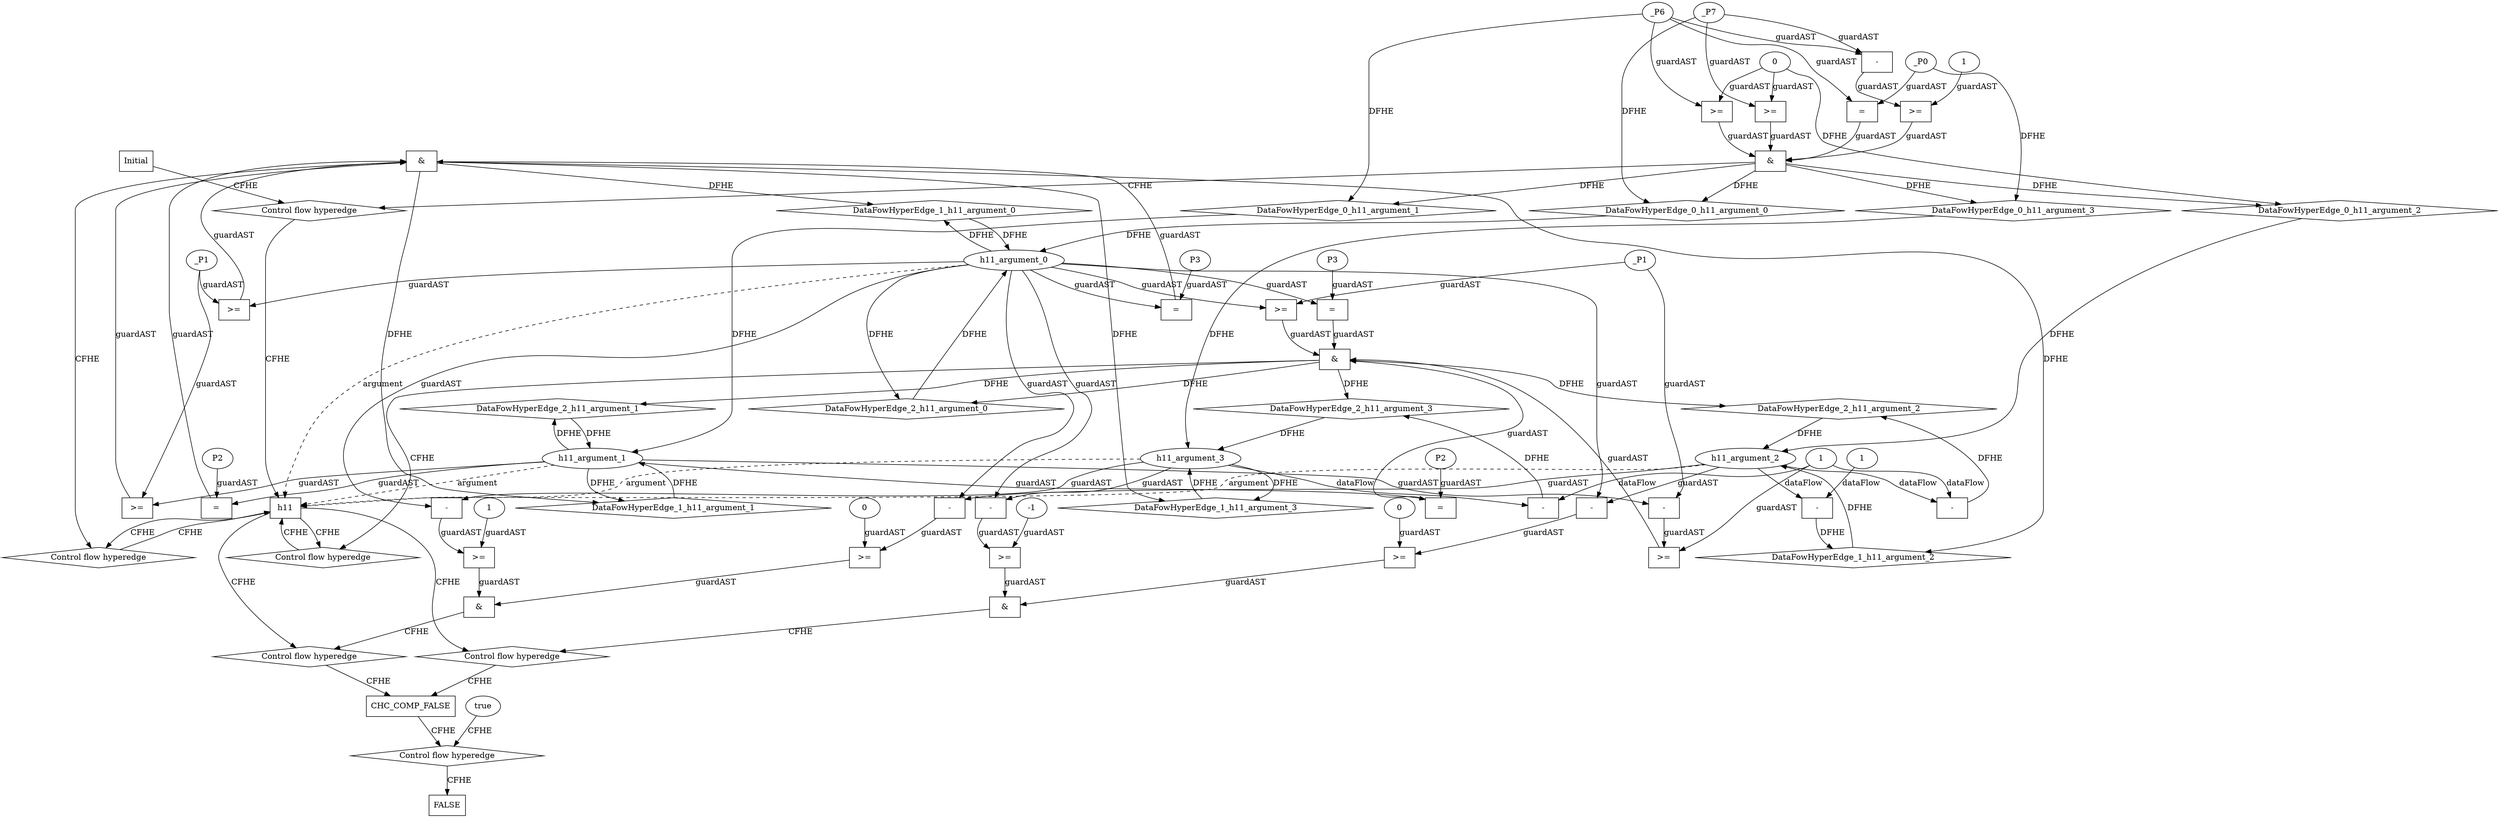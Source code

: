 digraph dag {
"CHC_COMP_FALSE" [label="CHC_COMP_FALSE" nodeName="CHC_COMP_FALSE" class=CONTROL  shape="rect"];
"h11" [label="h11" nodeName="h11" class=CONTROL  shape="rect"];
FALSE [label="FALSE" nodeName=FALSE class=CONTROL  shape="rect"];
Initial [label="Initial" nodeName=Initial class=CONTROL  shape="rect"];
ControlFowHyperEdge_0 [label="Control flow hyperedge" nodeName=ControlFowHyperEdge_0 class=controlFlowHyperEdge shape="diamond"];
"Initial" -> ControlFowHyperEdge_0 [label="CFHE"]
ControlFowHyperEdge_0 -> "h11" [label="CFHE"]
ControlFowHyperEdge_1 [label="Control flow hyperedge" nodeName=ControlFowHyperEdge_1 class=controlFlowHyperEdge shape="diamond"];
"h11" -> ControlFowHyperEdge_1 [label="CFHE"]
ControlFowHyperEdge_1 -> "h11" [label="CFHE"]
ControlFowHyperEdge_2 [label="Control flow hyperedge" nodeName=ControlFowHyperEdge_2 class=controlFlowHyperEdge shape="diamond"];
"h11" -> ControlFowHyperEdge_2 [label="CFHE"]
ControlFowHyperEdge_2 -> "h11" [label="CFHE"]
ControlFowHyperEdge_3 [label="Control flow hyperedge" nodeName=ControlFowHyperEdge_3 class=controlFlowHyperEdge shape="diamond"];
"h11" -> ControlFowHyperEdge_3 [label="CFHE"]
ControlFowHyperEdge_3 -> "CHC_COMP_FALSE" [label="CFHE"]
ControlFowHyperEdge_4 [label="Control flow hyperedge" nodeName=ControlFowHyperEdge_4 class=controlFlowHyperEdge shape="diamond"];
"h11" -> ControlFowHyperEdge_4 [label="CFHE"]
ControlFowHyperEdge_4 -> "CHC_COMP_FALSE" [label="CFHE"]
ControlFowHyperEdge_5 [label="Control flow hyperedge" nodeName=ControlFowHyperEdge_5 class=controlFlowHyperEdge shape="diamond"];
"CHC_COMP_FALSE" -> ControlFowHyperEdge_5 [label="CFHE"]
ControlFowHyperEdge_5 -> "FALSE" [label="CFHE"]
"h11_argument_0" [label="h11_argument_0" nodeName=argument0 class=argument  head="h11" shape="oval"];
"h11_argument_0" -> "h11"[label="argument" style="dashed"]
"h11_argument_1" [label="h11_argument_1" nodeName=argument1 class=argument  head="h11" shape="oval"];
"h11_argument_1" -> "h11"[label="argument" style="dashed"]
"h11_argument_2" [label="h11_argument_2" nodeName=argument2 class=argument  head="h11" shape="oval"];
"h11_argument_2" -> "h11"[label="argument" style="dashed"]
"h11_argument_3" [label="h11_argument_3" nodeName=argument3 class=argument  head="h11" shape="oval"];
"h11_argument_3" -> "h11"[label="argument" style="dashed"]

"xxxh11___Initial_0xxx_and" [label="&" nodeName="xxxh11___Initial_0xxx_and" class=Operator shape="rect"];
"xxxh11___Initial_0xxxguard_0_node_0" [label=">=" nodeName="xxxh11___Initial_0xxxguard_0_node_0" class=Operator  shape="rect"];
"xxxh11___Initial_0xxxguard_0_node_1" [label="-" nodeName="xxxh11___Initial_0xxxguard_0_node_1" class= Operator shape="rect"];
"xxxh11___Initial_0xxxguard_0_node_4" [label="1" nodeName="xxxh11___Initial_0xxxguard_0_node_4" class=IdealInt ];
"xxxh11___Initial_0xxxguard_0_node_1" -> "xxxh11___Initial_0xxxguard_0_node_0"[label="guardAST"]
"xxxh11___Initial_0xxxguard_0_node_4" -> "xxxh11___Initial_0xxxguard_0_node_0"[label="guardAST"]
"xxxh11___Initial_0xxxdataFlow_0_node_0" -> "xxxh11___Initial_0xxxguard_0_node_1"[label="guardAST"]
"xxxh11___Initial_0xxxdataFlow1_node_0" -> "xxxh11___Initial_0xxxguard_0_node_1"[label="guardAST"]

"xxxh11___Initial_0xxxguard_0_node_0" -> "xxxh11___Initial_0xxx_and" [label="guardAST"];
"xxxh11___Initial_0xxxguard1_node_0" [label=">=" nodeName="xxxh11___Initial_0xxxguard1_node_0" class=Operator  shape="rect"];
"xxxh11___Initial_0xxxdataFlow1_node_0" -> "xxxh11___Initial_0xxxguard1_node_0"[label="guardAST"]
"xxxh11___Initial_0xxxdataFlow2_node_0" -> "xxxh11___Initial_0xxxguard1_node_0"[label="guardAST"]

"xxxh11___Initial_0xxxguard1_node_0" -> "xxxh11___Initial_0xxx_and" [label="guardAST"];
"xxxh11___Initial_0xxxguard2_node_0" [label=">=" nodeName="xxxh11___Initial_0xxxguard2_node_0" class=Operator  shape="rect"];
"xxxh11___Initial_0xxxdataFlow_0_node_0" -> "xxxh11___Initial_0xxxguard2_node_0"[label="guardAST"]
"xxxh11___Initial_0xxxdataFlow2_node_0" -> "xxxh11___Initial_0xxxguard2_node_0"[label="guardAST"]

"xxxh11___Initial_0xxxguard2_node_0" -> "xxxh11___Initial_0xxx_and" [label="guardAST"];
"xxxh11___Initial_0xxxguard3_node_0" [label="=" nodeName="xxxh11___Initial_0xxxguard3_node_0" class=Operator  shape="rect"];
"xxxh11___Initial_0xxxdataFlow3_node_0" -> "xxxh11___Initial_0xxxguard3_node_0"[label="guardAST"]
"xxxh11___Initial_0xxxdataFlow1_node_0" -> "xxxh11___Initial_0xxxguard3_node_0"[label="guardAST"]

"xxxh11___Initial_0xxxguard3_node_0" -> "xxxh11___Initial_0xxx_and" [label="guardAST"];
"xxxh11___Initial_0xxx_and" -> "ControlFowHyperEdge_0" [label="CFHE"];
"xxxh11___Initial_0xxxdataFlow_0_node_0" [label="_P7" nodeName="xxxh11___Initial_0xxxdataFlow_0_node_0" class=symbolicConstant ];

"xxxh11___Initial_0xxxdataFlow1_node_0" [label="_P6" nodeName="xxxh11___Initial_0xxxdataFlow1_node_0" class=symbolicConstant ];

"xxxh11___Initial_0xxxdataFlow2_node_0" [label="0" nodeName="xxxh11___Initial_0xxxdataFlow2_node_0" class=IdealInt ];

"xxxh11___Initial_0xxxdataFlow3_node_0" [label="_P0" nodeName="xxxh11___Initial_0xxxdataFlow3_node_0" class=symbolicConstant ];

"xxxh11___h11_1xxx_and" [label="&" nodeName="xxxh11___h11_1xxx_and" class=Operator shape="rect"];
"xxxh11___h11_1xxxguard_0_node_0" [label=">=" nodeName="xxxh11___h11_1xxxguard_0_node_0" class=Operator  shape="rect"];
"xxxh11___h11_1xxxguard_0_node_2" [label="_P1" nodeName="xxxh11___h11_1xxxguard_0_node_2" class=symbolicConstant ];
"h11_argument_1" -> "xxxh11___h11_1xxxguard_0_node_0"[label="guardAST"]
"xxxh11___h11_1xxxguard_0_node_2" -> "xxxh11___h11_1xxxguard_0_node_0"[label="guardAST"]

"xxxh11___h11_1xxxguard_0_node_0" -> "xxxh11___h11_1xxx_and" [label="guardAST"];
"xxxh11___h11_1xxxguard1_node_0" [label=">=" nodeName="xxxh11___h11_1xxxguard1_node_0" class=Operator  shape="rect"];
"h11_argument_0" -> "xxxh11___h11_1xxxguard1_node_0"[label="guardAST"]
"xxxh11___h11_1xxxguard_0_node_2" -> "xxxh11___h11_1xxxguard1_node_0"[label="guardAST"]

"xxxh11___h11_1xxxguard1_node_0" -> "xxxh11___h11_1xxx_and" [label="guardAST"];
"xxxh11___h11_1xxxguard2_node_0" [label="=" nodeName="xxxh11___h11_1xxxguard2_node_0" class=Operator  shape="rect"];
"xxxh11___h11_1xxxguard2_node_1" [label="P3" nodeName="xxxh11___h11_1xxxguard2_node_1" class=symbolicConstant ];
"xxxh11___h11_1xxxguard2_node_1" -> "xxxh11___h11_1xxxguard2_node_0"[label="guardAST"]
"h11_argument_0" -> "xxxh11___h11_1xxxguard2_node_0"[label="guardAST"]

"xxxh11___h11_1xxxguard2_node_0" -> "xxxh11___h11_1xxx_and" [label="guardAST"];
"xxxh11___h11_1xxxguard3_node_0" [label="=" nodeName="xxxh11___h11_1xxxguard3_node_0" class=Operator  shape="rect"];
"xxxh11___h11_1xxxguard3_node_1" [label="P2" nodeName="xxxh11___h11_1xxxguard3_node_1" class=symbolicConstant ];
"xxxh11___h11_1xxxguard3_node_1" -> "xxxh11___h11_1xxxguard3_node_0"[label="guardAST"]
"h11_argument_1" -> "xxxh11___h11_1xxxguard3_node_0"[label="guardAST"]

"xxxh11___h11_1xxxguard3_node_0" -> "xxxh11___h11_1xxx_and" [label="guardAST"];
"xxxh11___h11_1xxx_and" -> "ControlFowHyperEdge_1" [label="CFHE"];
"xxxh11___h11_1xxxdataFlow_0_node_0" [label="-" nodeName="xxxh11___h11_1xxxdataFlow_0_node_0" class= Operator shape="rect"];
"xxxh11___h11_1xxxdataFlow_0_node_2" [label="1" nodeName="xxxh11___h11_1xxxdataFlow_0_node_2" class=IdealInt ];
"h11_argument_2" -> "xxxh11___h11_1xxxdataFlow_0_node_0"[label="dataFlow"]
"xxxh11___h11_1xxxdataFlow_0_node_2" -> "xxxh11___h11_1xxxdataFlow_0_node_0"[label="dataFlow"]

"xxxh11___h11_2xxx_and" [label="&" nodeName="xxxh11___h11_2xxx_and" class=Operator shape="rect"];
"xxxh11___h11_2xxxguard_0_node_0" [label=">=" nodeName="xxxh11___h11_2xxxguard_0_node_0" class=Operator  shape="rect"];
"xxxh11___h11_2xxxguard_0_node_1" [label="-" nodeName="xxxh11___h11_2xxxguard_0_node_1" class= Operator shape="rect"];
"xxxh11___h11_2xxxguard_0_node_2" [label="_P1" nodeName="xxxh11___h11_2xxxguard_0_node_2" class=symbolicConstant ];
"xxxh11___h11_2xxxguard_0_node_1" -> "xxxh11___h11_2xxxguard_0_node_0"[label="guardAST"]
"xxxh11___h11_2xxxdataFlow_0_node_2" -> "xxxh11___h11_2xxxguard_0_node_0"[label="guardAST"]
"xxxh11___h11_2xxxguard_0_node_2" -> "xxxh11___h11_2xxxguard_0_node_1"[label="guardAST"]
"h11_argument_1" -> "xxxh11___h11_2xxxguard_0_node_1"[label="guardAST"]

"xxxh11___h11_2xxxguard_0_node_0" -> "xxxh11___h11_2xxx_and" [label="guardAST"];
"xxxh11___h11_2xxxguard1_node_0" [label=">=" nodeName="xxxh11___h11_2xxxguard1_node_0" class=Operator  shape="rect"];
"h11_argument_0" -> "xxxh11___h11_2xxxguard1_node_0"[label="guardAST"]
"xxxh11___h11_2xxxguard_0_node_2" -> "xxxh11___h11_2xxxguard1_node_0"[label="guardAST"]

"xxxh11___h11_2xxxguard1_node_0" -> "xxxh11___h11_2xxx_and" [label="guardAST"];
"xxxh11___h11_2xxxguard2_node_0" [label="=" nodeName="xxxh11___h11_2xxxguard2_node_0" class=Operator  shape="rect"];
"xxxh11___h11_2xxxguard2_node_1" [label="P3" nodeName="xxxh11___h11_2xxxguard2_node_1" class=symbolicConstant ];
"xxxh11___h11_2xxxguard2_node_1" -> "xxxh11___h11_2xxxguard2_node_0"[label="guardAST"]
"h11_argument_0" -> "xxxh11___h11_2xxxguard2_node_0"[label="guardAST"]

"xxxh11___h11_2xxxguard2_node_0" -> "xxxh11___h11_2xxx_and" [label="guardAST"];
"xxxh11___h11_2xxxguard3_node_0" [label="=" nodeName="xxxh11___h11_2xxxguard3_node_0" class=Operator  shape="rect"];
"xxxh11___h11_2xxxguard3_node_1" [label="P2" nodeName="xxxh11___h11_2xxxguard3_node_1" class=symbolicConstant ];
"xxxh11___h11_2xxxguard3_node_1" -> "xxxh11___h11_2xxxguard3_node_0"[label="guardAST"]
"h11_argument_1" -> "xxxh11___h11_2xxxguard3_node_0"[label="guardAST"]

"xxxh11___h11_2xxxguard3_node_0" -> "xxxh11___h11_2xxx_and" [label="guardAST"];
"xxxh11___h11_2xxx_and" -> "ControlFowHyperEdge_2" [label="CFHE"];
"xxxh11___h11_2xxxdataFlow_0_node_0" [label="-" nodeName="xxxh11___h11_2xxxdataFlow_0_node_0" class= Operator shape="rect"];
"xxxh11___h11_2xxxdataFlow_0_node_2" [label="1" nodeName="xxxh11___h11_2xxxdataFlow_0_node_2" class=IdealInt ];
"h11_argument_2" -> "xxxh11___h11_2xxxdataFlow_0_node_0"[label="dataFlow"]
"xxxh11___h11_2xxxdataFlow_0_node_2" -> "xxxh11___h11_2xxxdataFlow_0_node_0"[label="dataFlow"]

"xxxh11___h11_2xxxdataFlow1_node_0" [label="-" nodeName="xxxh11___h11_2xxxdataFlow1_node_0" class= Operator shape="rect"];
"h11_argument_3" -> "xxxh11___h11_2xxxdataFlow1_node_0"[label="dataFlow"]
"xxxh11___h11_2xxxdataFlow_0_node_2" -> "xxxh11___h11_2xxxdataFlow1_node_0"[label="dataFlow"]

"xxxCHC_COMP_FALSE___h11_3xxx_and" [label="&" nodeName="xxxCHC_COMP_FALSE___h11_3xxx_and" class=Operator shape="rect"];
"xxxCHC_COMP_FALSE___h11_3xxxguard_0_node_0" [label=">=" nodeName="xxxCHC_COMP_FALSE___h11_3xxxguard_0_node_0" class=Operator  shape="rect"];
"xxxCHC_COMP_FALSE___h11_3xxxguard_0_node_1" [label="-" nodeName="xxxCHC_COMP_FALSE___h11_3xxxguard_0_node_1" class= Operator shape="rect"];
"xxxCHC_COMP_FALSE___h11_3xxxguard_0_node_4" [label="1" nodeName="xxxCHC_COMP_FALSE___h11_3xxxguard_0_node_4" class=IdealInt ];
"xxxCHC_COMP_FALSE___h11_3xxxguard_0_node_1" -> "xxxCHC_COMP_FALSE___h11_3xxxguard_0_node_0"[label="guardAST"]
"xxxCHC_COMP_FALSE___h11_3xxxguard_0_node_4" -> "xxxCHC_COMP_FALSE___h11_3xxxguard_0_node_0"[label="guardAST"]
"h11_argument_0" -> "xxxCHC_COMP_FALSE___h11_3xxxguard_0_node_1"[label="guardAST"]
"h11_argument_3" -> "xxxCHC_COMP_FALSE___h11_3xxxguard_0_node_1"[label="guardAST"]

"xxxCHC_COMP_FALSE___h11_3xxxguard_0_node_0" -> "xxxCHC_COMP_FALSE___h11_3xxx_and" [label="guardAST"];
"xxxCHC_COMP_FALSE___h11_3xxxguard1_node_0" [label=">=" nodeName="xxxCHC_COMP_FALSE___h11_3xxxguard1_node_0" class=Operator  shape="rect"];
"xxxCHC_COMP_FALSE___h11_3xxxguard1_node_1" [label="0" nodeName="xxxCHC_COMP_FALSE___h11_3xxxguard1_node_1" class=IdealInt ];
"xxxCHC_COMP_FALSE___h11_3xxxguard1_node_2" [label="-" nodeName="xxxCHC_COMP_FALSE___h11_3xxxguard1_node_2" class= Operator shape="rect"];
"xxxCHC_COMP_FALSE___h11_3xxxguard1_node_1" -> "xxxCHC_COMP_FALSE___h11_3xxxguard1_node_0"[label="guardAST"]
"xxxCHC_COMP_FALSE___h11_3xxxguard1_node_2" -> "xxxCHC_COMP_FALSE___h11_3xxxguard1_node_0"[label="guardAST"]
"h11_argument_0" -> "xxxCHC_COMP_FALSE___h11_3xxxguard1_node_2"[label="guardAST"]
"h11_argument_2" -> "xxxCHC_COMP_FALSE___h11_3xxxguard1_node_2"[label="guardAST"]

"xxxCHC_COMP_FALSE___h11_3xxxguard1_node_0" -> "xxxCHC_COMP_FALSE___h11_3xxx_and" [label="guardAST"];
"xxxCHC_COMP_FALSE___h11_3xxx_and" -> "ControlFowHyperEdge_3" [label="CFHE"];
"xxxCHC_COMP_FALSE___h11_4xxx_and" [label="&" nodeName="xxxCHC_COMP_FALSE___h11_4xxx_and" class=Operator shape="rect"];
"xxxCHC_COMP_FALSE___h11_4xxxguard_0_node_0" [label=">=" nodeName="xxxCHC_COMP_FALSE___h11_4xxxguard_0_node_0" class=Operator  shape="rect"];
"xxxCHC_COMP_FALSE___h11_4xxxguard_0_node_1" [label="-1" nodeName="xxxCHC_COMP_FALSE___h11_4xxxguard_0_node_1" class=IdealInt ];
"xxxCHC_COMP_FALSE___h11_4xxxguard_0_node_2" [label="-" nodeName="xxxCHC_COMP_FALSE___h11_4xxxguard_0_node_2" class= Operator shape="rect"];
"xxxCHC_COMP_FALSE___h11_4xxxguard_0_node_1" -> "xxxCHC_COMP_FALSE___h11_4xxxguard_0_node_0"[label="guardAST"]
"xxxCHC_COMP_FALSE___h11_4xxxguard_0_node_2" -> "xxxCHC_COMP_FALSE___h11_4xxxguard_0_node_0"[label="guardAST"]
"h11_argument_0" -> "xxxCHC_COMP_FALSE___h11_4xxxguard_0_node_2"[label="guardAST"]
"h11_argument_3" -> "xxxCHC_COMP_FALSE___h11_4xxxguard_0_node_2"[label="guardAST"]

"xxxCHC_COMP_FALSE___h11_4xxxguard_0_node_0" -> "xxxCHC_COMP_FALSE___h11_4xxx_and" [label="guardAST"];
"xxxCHC_COMP_FALSE___h11_4xxxguard1_node_0" [label=">=" nodeName="xxxCHC_COMP_FALSE___h11_4xxxguard1_node_0" class=Operator  shape="rect"];
"xxxCHC_COMP_FALSE___h11_4xxxguard1_node_1" [label="0" nodeName="xxxCHC_COMP_FALSE___h11_4xxxguard1_node_1" class=IdealInt ];
"xxxCHC_COMP_FALSE___h11_4xxxguard1_node_2" [label="-" nodeName="xxxCHC_COMP_FALSE___h11_4xxxguard1_node_2" class= Operator shape="rect"];
"xxxCHC_COMP_FALSE___h11_4xxxguard1_node_1" -> "xxxCHC_COMP_FALSE___h11_4xxxguard1_node_0"[label="guardAST"]
"xxxCHC_COMP_FALSE___h11_4xxxguard1_node_2" -> "xxxCHC_COMP_FALSE___h11_4xxxguard1_node_0"[label="guardAST"]
"h11_argument_0" -> "xxxCHC_COMP_FALSE___h11_4xxxguard1_node_2"[label="guardAST"]
"h11_argument_2" -> "xxxCHC_COMP_FALSE___h11_4xxxguard1_node_2"[label="guardAST"]

"xxxCHC_COMP_FALSE___h11_4xxxguard1_node_0" -> "xxxCHC_COMP_FALSE___h11_4xxx_and" [label="guardAST"];
"xxxCHC_COMP_FALSE___h11_4xxx_and" -> "ControlFowHyperEdge_4" [label="CFHE"];
"xxxFALSE___CHC_COMP_FALSE_5xxxguard_0_node_0" [label="true" nodeName="xxxFALSE___CHC_COMP_FALSE_5xxxguard_0_node_0" class=Constant ];

"xxxFALSE___CHC_COMP_FALSE_5xxxguard_0_node_0" -> "ControlFowHyperEdge_5" [label="CFHE"];
"h11_argument_0" -> "DataFowHyperEdge_1_h11_argument_0"[label="DFHE"]
"DataFowHyperEdge_1_h11_argument_0" [label="DataFowHyperEdge_1_h11_argument_0" nodeName="DataFowHyperEdge_1_h11_argument_0" class=DataFlowHyperedge shape="diamond"];
"DataFowHyperEdge_1_h11_argument_0" -> "h11_argument_0"[label="DFHE"]
"xxxh11___h11_1xxx_and" -> "DataFowHyperEdge_1_h11_argument_0"[label="DFHE"]
"h11_argument_1" -> "DataFowHyperEdge_1_h11_argument_1"[label="DFHE"]
"DataFowHyperEdge_1_h11_argument_1" [label="DataFowHyperEdge_1_h11_argument_1" nodeName="DataFowHyperEdge_1_h11_argument_1" class=DataFlowHyperedge shape="diamond"];
"DataFowHyperEdge_1_h11_argument_1" -> "h11_argument_1"[label="DFHE"]
"xxxh11___h11_1xxx_and" -> "DataFowHyperEdge_1_h11_argument_1"[label="DFHE"]
"h11_argument_3" -> "DataFowHyperEdge_1_h11_argument_3"[label="DFHE"]
"DataFowHyperEdge_1_h11_argument_3" [label="DataFowHyperEdge_1_h11_argument_3" nodeName="DataFowHyperEdge_1_h11_argument_3" class=DataFlowHyperedge shape="diamond"];
"DataFowHyperEdge_1_h11_argument_3" -> "h11_argument_3"[label="DFHE"]
"xxxh11___h11_1xxx_and" -> "DataFowHyperEdge_1_h11_argument_3"[label="DFHE"]
"h11_argument_0" -> "DataFowHyperEdge_2_h11_argument_0"[label="DFHE"]
"DataFowHyperEdge_2_h11_argument_0" [label="DataFowHyperEdge_2_h11_argument_0" nodeName="DataFowHyperEdge_2_h11_argument_0" class=DataFlowHyperedge shape="diamond"];
"DataFowHyperEdge_2_h11_argument_0" -> "h11_argument_0"[label="DFHE"]
"xxxh11___h11_2xxx_and" -> "DataFowHyperEdge_2_h11_argument_0"[label="DFHE"]
"h11_argument_1" -> "DataFowHyperEdge_2_h11_argument_1"[label="DFHE"]
"DataFowHyperEdge_2_h11_argument_1" [label="DataFowHyperEdge_2_h11_argument_1" nodeName="DataFowHyperEdge_2_h11_argument_1" class=DataFlowHyperedge shape="diamond"];
"DataFowHyperEdge_2_h11_argument_1" -> "h11_argument_1"[label="DFHE"]
"xxxh11___h11_2xxx_and" -> "DataFowHyperEdge_2_h11_argument_1"[label="DFHE"]
"DataFowHyperEdge_0_h11_argument_0" [label="DataFowHyperEdge_0_h11_argument_0" nodeName="DataFowHyperEdge_0_h11_argument_0" class=DataFlowHyperedge shape="diamond"];
"DataFowHyperEdge_0_h11_argument_0" -> "h11_argument_0"[label="DFHE"]
"xxxh11___Initial_0xxx_and" -> "DataFowHyperEdge_0_h11_argument_0"[label="DFHE"]
"xxxh11___Initial_0xxxdataFlow_0_node_0" -> "DataFowHyperEdge_0_h11_argument_0" [label="DFHE"];
"DataFowHyperEdge_0_h11_argument_1" [label="DataFowHyperEdge_0_h11_argument_1" nodeName="DataFowHyperEdge_0_h11_argument_1" class=DataFlowHyperedge shape="diamond"];
"DataFowHyperEdge_0_h11_argument_1" -> "h11_argument_1"[label="DFHE"]
"xxxh11___Initial_0xxx_and" -> "DataFowHyperEdge_0_h11_argument_1"[label="DFHE"]
"xxxh11___Initial_0xxxdataFlow1_node_0" -> "DataFowHyperEdge_0_h11_argument_1" [label="DFHE"];
"DataFowHyperEdge_0_h11_argument_2" [label="DataFowHyperEdge_0_h11_argument_2" nodeName="DataFowHyperEdge_0_h11_argument_2" class=DataFlowHyperedge shape="diamond"];
"DataFowHyperEdge_0_h11_argument_2" -> "h11_argument_2"[label="DFHE"]
"xxxh11___Initial_0xxx_and" -> "DataFowHyperEdge_0_h11_argument_2"[label="DFHE"]
"xxxh11___Initial_0xxxdataFlow2_node_0" -> "DataFowHyperEdge_0_h11_argument_2" [label="DFHE"];
"DataFowHyperEdge_0_h11_argument_3" [label="DataFowHyperEdge_0_h11_argument_3" nodeName="DataFowHyperEdge_0_h11_argument_3" class=DataFlowHyperedge shape="diamond"];
"DataFowHyperEdge_0_h11_argument_3" -> "h11_argument_3"[label="DFHE"]
"xxxh11___Initial_0xxx_and" -> "DataFowHyperEdge_0_h11_argument_3"[label="DFHE"]
"xxxh11___Initial_0xxxdataFlow3_node_0" -> "DataFowHyperEdge_0_h11_argument_3" [label="DFHE"];
"DataFowHyperEdge_1_h11_argument_2" [label="DataFowHyperEdge_1_h11_argument_2" nodeName="DataFowHyperEdge_1_h11_argument_2" class=DataFlowHyperedge shape="diamond"];
"DataFowHyperEdge_1_h11_argument_2" -> "h11_argument_2"[label="DFHE"]
"xxxh11___h11_1xxx_and" -> "DataFowHyperEdge_1_h11_argument_2"[label="DFHE"]
"xxxh11___h11_1xxxdataFlow_0_node_0" -> "DataFowHyperEdge_1_h11_argument_2" [label="DFHE"];
"DataFowHyperEdge_2_h11_argument_2" [label="DataFowHyperEdge_2_h11_argument_2" nodeName="DataFowHyperEdge_2_h11_argument_2" class=DataFlowHyperedge shape="diamond"];
"DataFowHyperEdge_2_h11_argument_2" -> "h11_argument_2"[label="DFHE"]
"xxxh11___h11_2xxx_and" -> "DataFowHyperEdge_2_h11_argument_2"[label="DFHE"]
"xxxh11___h11_2xxxdataFlow_0_node_0" -> "DataFowHyperEdge_2_h11_argument_2" [label="DFHE"];
"DataFowHyperEdge_2_h11_argument_3" [label="DataFowHyperEdge_2_h11_argument_3" nodeName="DataFowHyperEdge_2_h11_argument_3" class=DataFlowHyperedge shape="diamond"];
"DataFowHyperEdge_2_h11_argument_3" -> "h11_argument_3"[label="DFHE"]
"xxxh11___h11_2xxx_and" -> "DataFowHyperEdge_2_h11_argument_3"[label="DFHE"]
"xxxh11___h11_2xxxdataFlow1_node_0" -> "DataFowHyperEdge_2_h11_argument_3" [label="DFHE"];




}
